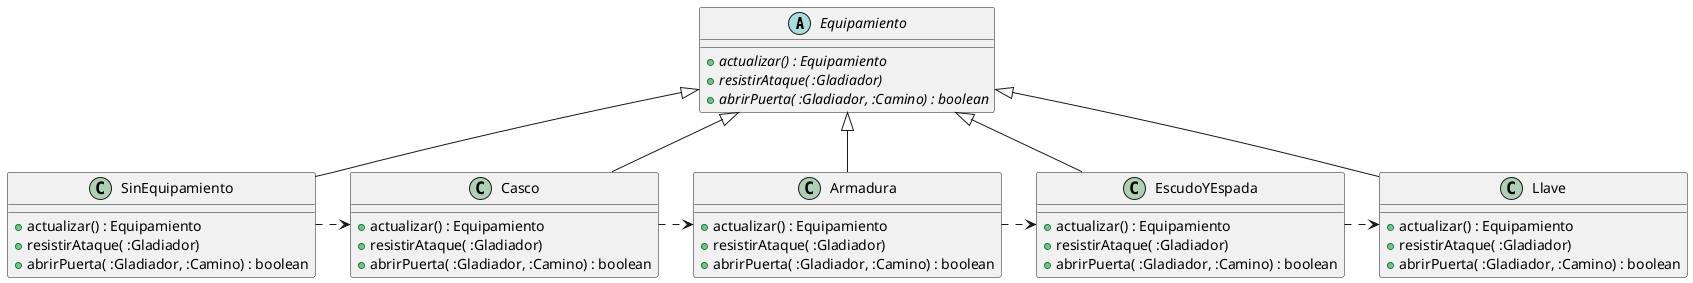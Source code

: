 @startuml
skinparam groupInheritance 1


Equipamiento <|-- SinEquipamiento
Equipamiento <|-- Casco
Equipamiento <|-- Armadura
Equipamiento <|-- EscudoYEspada
Equipamiento <|-- Llave

SinEquipamiento .> Casco
Casco .> Armadura
Armadura .> EscudoYEspada
EscudoYEspada .> Llave

abstract class Equipamiento{
    + {abstract} actualizar() : Equipamiento
    + {abstract} resistirAtaque( :Gladiador)
    + {abstract} abrirPuerta( :Gladiador, :Camino) : boolean
}

class SinEquipamiento{
    + actualizar() : Equipamiento
    + resistirAtaque( :Gladiador)
    + abrirPuerta( :Gladiador, :Camino) : boolean
}

class Casco{
    + actualizar() : Equipamiento
    + resistirAtaque( :Gladiador)
    + abrirPuerta( :Gladiador, :Camino) : boolean
}

class Armadura{
    + actualizar() : Equipamiento
    + resistirAtaque( :Gladiador)
    + abrirPuerta( :Gladiador, :Camino) : boolean
}

class EscudoYEspada{
    + actualizar() : Equipamiento
    + resistirAtaque( :Gladiador)
    + abrirPuerta( :Gladiador, :Camino) : boolean
}

class Llave {
    + actualizar() : Equipamiento
    + resistirAtaque( :Gladiador)
    + abrirPuerta( :Gladiador, :Camino) : boolean
}


@enduml
